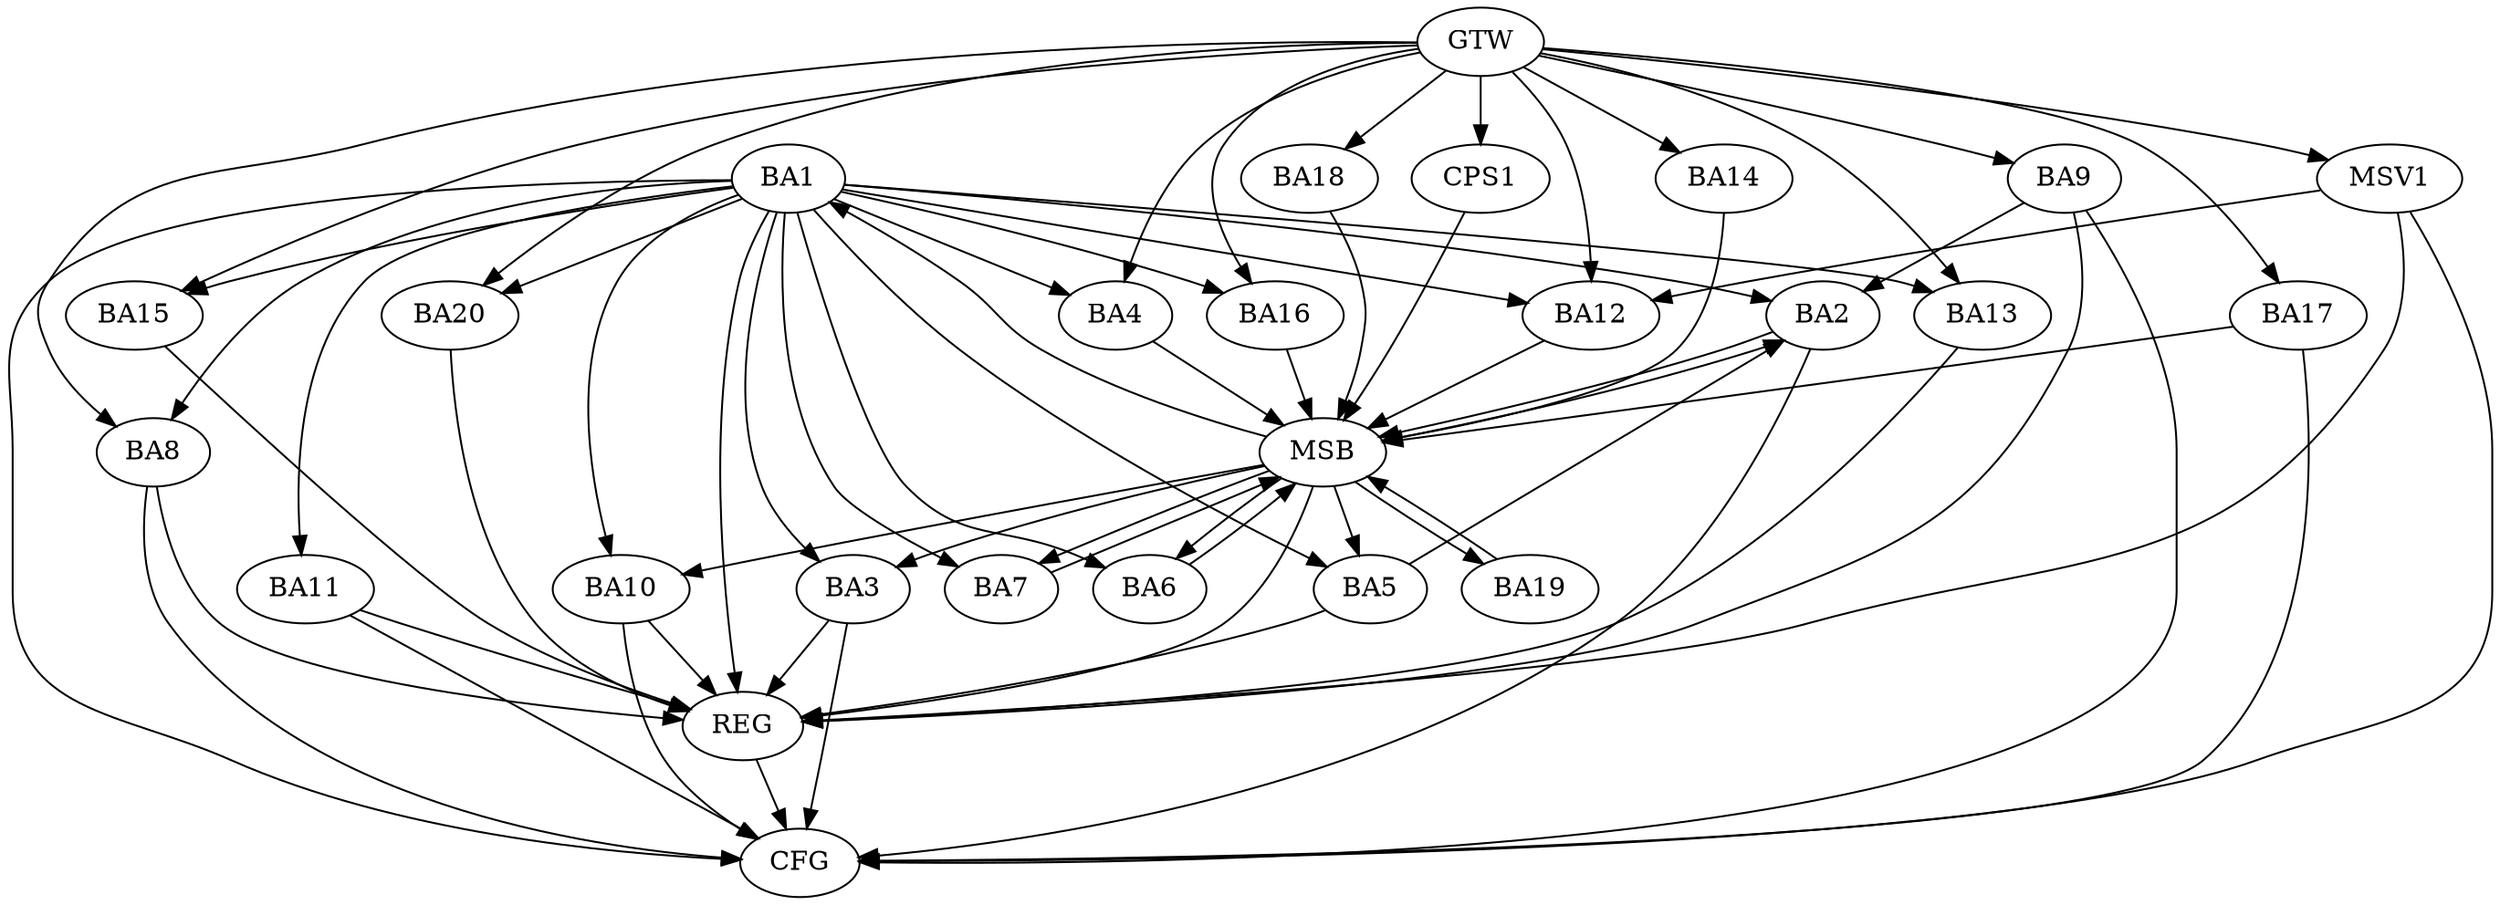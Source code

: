 strict digraph G {
  BA1 [ label="BA1" ];
  BA2 [ label="BA2" ];
  BA3 [ label="BA3" ];
  BA4 [ label="BA4" ];
  BA5 [ label="BA5" ];
  BA6 [ label="BA6" ];
  BA7 [ label="BA7" ];
  BA8 [ label="BA8" ];
  BA9 [ label="BA9" ];
  BA10 [ label="BA10" ];
  BA11 [ label="BA11" ];
  BA12 [ label="BA12" ];
  BA13 [ label="BA13" ];
  BA14 [ label="BA14" ];
  BA15 [ label="BA15" ];
  BA16 [ label="BA16" ];
  BA17 [ label="BA17" ];
  BA18 [ label="BA18" ];
  BA19 [ label="BA19" ];
  BA20 [ label="BA20" ];
  CPS1 [ label="CPS1" ];
  GTW [ label="GTW" ];
  REG [ label="REG" ];
  MSB [ label="MSB" ];
  CFG [ label="CFG" ];
  MSV1 [ label="MSV1" ];
  BA1 -> BA2;
  BA5 -> BA2;
  BA9 -> BA2;
  GTW -> BA4;
  GTW -> BA8;
  GTW -> BA9;
  GTW -> BA12;
  GTW -> BA13;
  GTW -> BA14;
  GTW -> BA15;
  GTW -> BA16;
  GTW -> BA17;
  GTW -> BA18;
  GTW -> BA20;
  GTW -> CPS1;
  BA1 -> REG;
  BA3 -> REG;
  BA5 -> REG;
  BA8 -> REG;
  BA9 -> REG;
  BA10 -> REG;
  BA11 -> REG;
  BA13 -> REG;
  BA15 -> REG;
  BA20 -> REG;
  BA2 -> MSB;
  MSB -> BA1;
  MSB -> REG;
  BA4 -> MSB;
  BA6 -> MSB;
  MSB -> BA3;
  BA7 -> MSB;
  MSB -> BA2;
  BA12 -> MSB;
  BA14 -> MSB;
  MSB -> BA5;
  BA16 -> MSB;
  BA17 -> MSB;
  BA18 -> MSB;
  MSB -> BA10;
  BA19 -> MSB;
  CPS1 -> MSB;
  MSB -> BA6;
  MSB -> BA7;
  MSB -> BA19;
  BA3 -> CFG;
  BA8 -> CFG;
  BA17 -> CFG;
  BA9 -> CFG;
  BA2 -> CFG;
  BA11 -> CFG;
  BA1 -> CFG;
  BA10 -> CFG;
  REG -> CFG;
  BA1 -> BA12;
  BA1 -> BA4;
  BA1 -> BA10;
  BA1 -> BA7;
  BA1 -> BA8;
  BA1 -> BA11;
  BA1 -> BA5;
  BA1 -> BA6;
  BA1 -> BA20;
  BA1 -> BA13;
  BA1 -> BA3;
  BA1 -> BA15;
  BA1 -> BA16;
  MSV1 -> BA12;
  GTW -> MSV1;
  MSV1 -> REG;
  MSV1 -> CFG;
}
